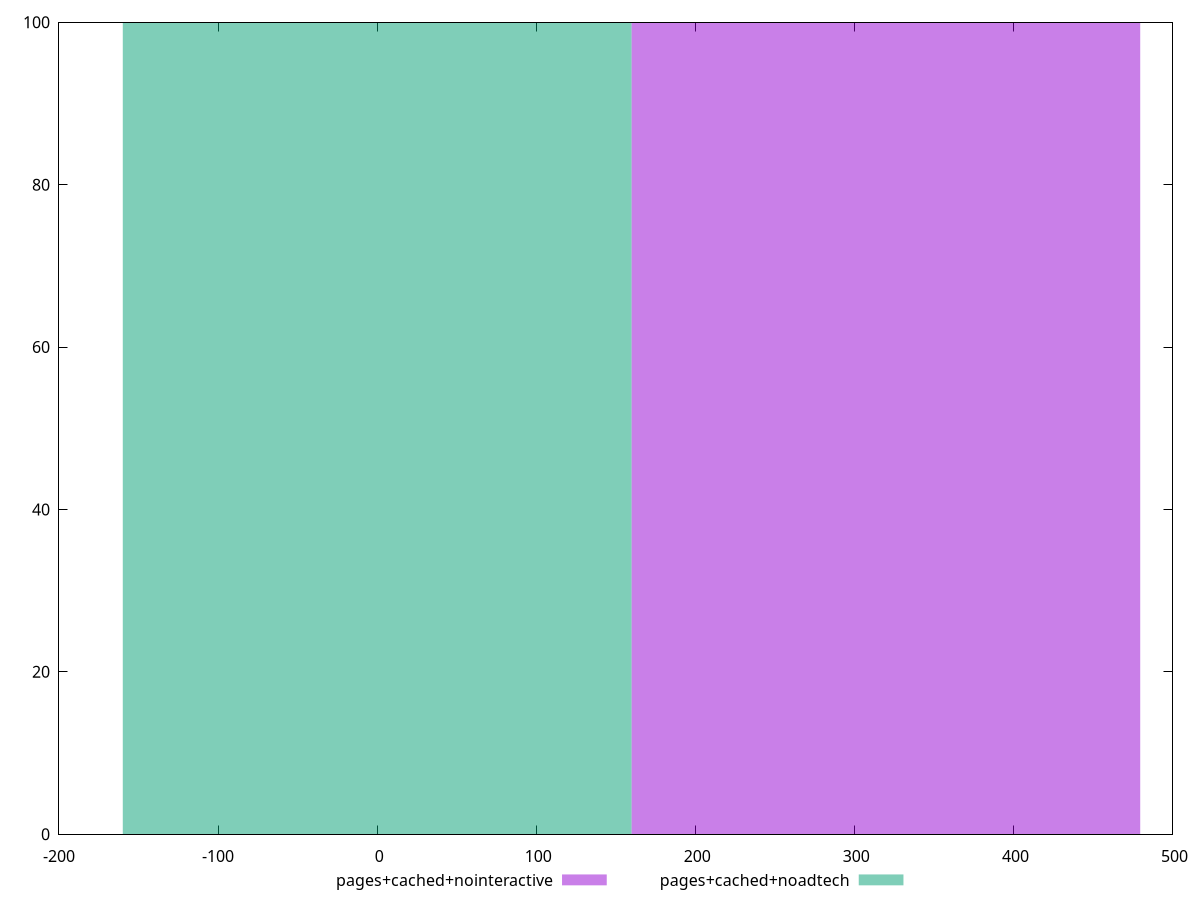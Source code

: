 reset
set terminal svg size 640, 500 enhanced background rgb 'white'
set output "reprap/total-blocking-time/comparison/histogram/3_vs_4.svg"

$pagesCachedNointeractive <<EOF
319.8055469480381 100
EOF

$pagesCachedNoadtech <<EOF
0 100
EOF

set key outside below
set boxwidth 319.8055469480381
set yrange [0:100]
set style fill transparent solid 0.5 noborder

plot \
  $pagesCachedNointeractive title "pages+cached+nointeractive" with boxes, \
  $pagesCachedNoadtech title "pages+cached+noadtech" with boxes, \


reset